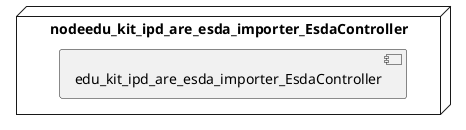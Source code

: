 @startuml
skinparam fixCircleLabelOverlapping true
skinparam componentStyle uml2
node nodeedu_kit_ipd_are_esda_importer_EsdaController {
[edu_kit_ipd_are_esda_importer_EsdaController] [[kit-sdq-esda.system#_vmjMcUiZEe-AyKu4BOT-VA]]
}

@enduml
